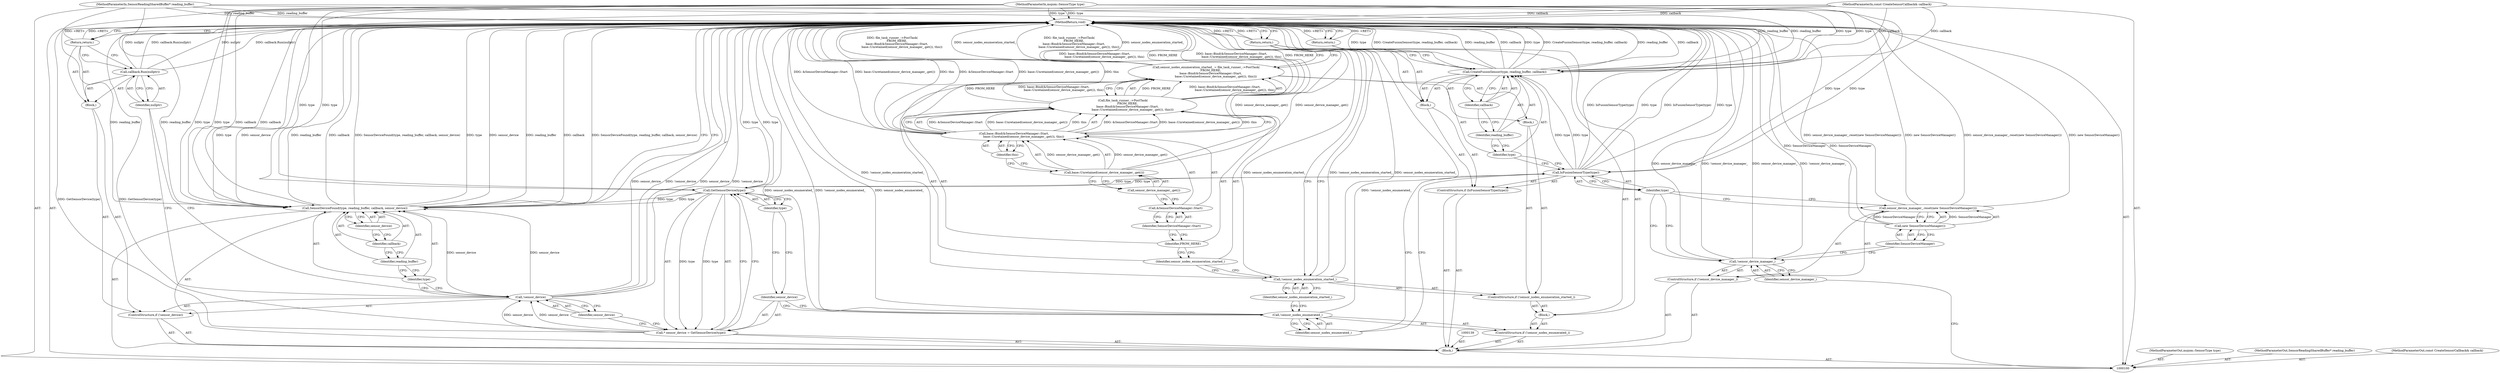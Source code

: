 digraph "0_Chrome_c0c8978849ac57e4ecd613ddc8ff7852a2054734_25" {
"1000156" [label="(MethodReturn,void)"];
"1000119" [label="(Return,return;)"];
"1000120" [label="(ControlStructure,if (!sensor_nodes_enumerated_))"];
"1000123" [label="(Block,)"];
"1000121" [label="(Call,!sensor_nodes_enumerated_)"];
"1000122" [label="(Identifier,sensor_nodes_enumerated_)"];
"1000124" [label="(ControlStructure,if (!sensor_nodes_enumeration_started_))"];
"1000127" [label="(Block,)"];
"1000125" [label="(Call,!sensor_nodes_enumeration_started_)"];
"1000126" [label="(Identifier,sensor_nodes_enumeration_started_)"];
"1000130" [label="(Call,file_task_runner_->PostTask(\n          FROM_HERE,\n          base::Bind(&SensorDeviceManager::Start,\n                     base::Unretained(sensor_device_manager_.get()), this)))"];
"1000128" [label="(Call,sensor_nodes_enumeration_started_ = file_task_runner_->PostTask(\n          FROM_HERE,\n          base::Bind(&SensorDeviceManager::Start,\n                     base::Unretained(sensor_device_manager_.get()), this)))"];
"1000129" [label="(Identifier,sensor_nodes_enumeration_started_)"];
"1000131" [label="(Identifier,FROM_HERE)"];
"1000132" [label="(Call,base::Bind(&SensorDeviceManager::Start,\n                     base::Unretained(sensor_device_manager_.get()), this))"];
"1000133" [label="(Call,&SensorDeviceManager::Start)"];
"1000134" [label="(Identifier,SensorDeviceManager::Start)"];
"1000135" [label="(Call,base::Unretained(sensor_device_manager_.get()))"];
"1000136" [label="(Call,sensor_device_manager_.get())"];
"1000137" [label="(Identifier,this)"];
"1000101" [label="(MethodParameterIn,mojom::SensorType type)"];
"1000228" [label="(MethodParameterOut,mojom::SensorType type)"];
"1000138" [label="(Return,return;)"];
"1000140" [label="(Call,* sensor_device = GetSensorDevice(type))"];
"1000141" [label="(Identifier,sensor_device)"];
"1000142" [label="(Call,GetSensorDevice(type))"];
"1000143" [label="(Identifier,type)"];
"1000144" [label="(ControlStructure,if (!sensor_device))"];
"1000147" [label="(Block,)"];
"1000145" [label="(Call,!sensor_device)"];
"1000146" [label="(Identifier,sensor_device)"];
"1000149" [label="(Identifier,nullptr)"];
"1000148" [label="(Call,callback.Run(nullptr))"];
"1000150" [label="(Return,return;)"];
"1000151" [label="(Call,SensorDeviceFound(type, reading_buffer, callback, sensor_device))"];
"1000152" [label="(Identifier,type)"];
"1000153" [label="(Identifier,reading_buffer)"];
"1000154" [label="(Identifier,callback)"];
"1000155" [label="(Identifier,sensor_device)"];
"1000102" [label="(MethodParameterIn,SensorReadingSharedBuffer* reading_buffer)"];
"1000229" [label="(MethodParameterOut,SensorReadingSharedBuffer* reading_buffer)"];
"1000104" [label="(Block,)"];
"1000103" [label="(MethodParameterIn,const CreateSensorCallback& callback)"];
"1000230" [label="(MethodParameterOut,const CreateSensorCallback& callback)"];
"1000105" [label="(ControlStructure,if (!sensor_device_manager_))"];
"1000106" [label="(Call,!sensor_device_manager_)"];
"1000107" [label="(Identifier,sensor_device_manager_)"];
"1000109" [label="(Call,new SensorDeviceManager())"];
"1000110" [label="(Identifier,SensorDeviceManager)"];
"1000108" [label="(Call,sensor_device_manager_.reset(new SensorDeviceManager()))"];
"1000113" [label="(Identifier,type)"];
"1000111" [label="(ControlStructure,if (IsFusionSensorType(type)))"];
"1000114" [label="(Block,)"];
"1000112" [label="(Call,IsFusionSensorType(type))"];
"1000116" [label="(Identifier,type)"];
"1000117" [label="(Identifier,reading_buffer)"];
"1000115" [label="(Call,CreateFusionSensor(type, reading_buffer, callback))"];
"1000118" [label="(Identifier,callback)"];
"1000156" -> "1000100"  [label="AST: "];
"1000156" -> "1000119"  [label="CFG: "];
"1000156" -> "1000138"  [label="CFG: "];
"1000156" -> "1000150"  [label="CFG: "];
"1000156" -> "1000151"  [label="CFG: "];
"1000119" -> "1000156"  [label="DDG: <RET>"];
"1000138" -> "1000156"  [label="DDG: <RET>"];
"1000115" -> "1000156"  [label="DDG: reading_buffer"];
"1000115" -> "1000156"  [label="DDG: callback"];
"1000115" -> "1000156"  [label="DDG: type"];
"1000115" -> "1000156"  [label="DDG: CreateFusionSensor(type, reading_buffer, callback)"];
"1000140" -> "1000156"  [label="DDG: GetSensorDevice(type)"];
"1000125" -> "1000156"  [label="DDG: !sensor_nodes_enumeration_started_"];
"1000125" -> "1000156"  [label="DDG: sensor_nodes_enumeration_started_"];
"1000108" -> "1000156"  [label="DDG: sensor_device_manager_.reset(new SensorDeviceManager())"];
"1000108" -> "1000156"  [label="DDG: new SensorDeviceManager()"];
"1000130" -> "1000156"  [label="DDG: base::Bind(&SensorDeviceManager::Start,\n                     base::Unretained(sensor_device_manager_.get()), this)"];
"1000130" -> "1000156"  [label="DDG: FROM_HERE"];
"1000151" -> "1000156"  [label="DDG: reading_buffer"];
"1000151" -> "1000156"  [label="DDG: callback"];
"1000151" -> "1000156"  [label="DDG: SensorDeviceFound(type, reading_buffer, callback, sensor_device)"];
"1000151" -> "1000156"  [label="DDG: type"];
"1000151" -> "1000156"  [label="DDG: sensor_device"];
"1000145" -> "1000156"  [label="DDG: sensor_device"];
"1000145" -> "1000156"  [label="DDG: !sensor_device"];
"1000128" -> "1000156"  [label="DDG: file_task_runner_->PostTask(\n          FROM_HERE,\n          base::Bind(&SensorDeviceManager::Start,\n                     base::Unretained(sensor_device_manager_.get()), this))"];
"1000128" -> "1000156"  [label="DDG: sensor_nodes_enumeration_started_"];
"1000106" -> "1000156"  [label="DDG: sensor_device_manager_"];
"1000106" -> "1000156"  [label="DDG: !sensor_device_manager_"];
"1000103" -> "1000156"  [label="DDG: callback"];
"1000121" -> "1000156"  [label="DDG: !sensor_nodes_enumerated_"];
"1000121" -> "1000156"  [label="DDG: sensor_nodes_enumerated_"];
"1000148" -> "1000156"  [label="DDG: nullptr"];
"1000148" -> "1000156"  [label="DDG: callback.Run(nullptr)"];
"1000132" -> "1000156"  [label="DDG: &SensorDeviceManager::Start"];
"1000132" -> "1000156"  [label="DDG: base::Unretained(sensor_device_manager_.get())"];
"1000132" -> "1000156"  [label="DDG: this"];
"1000102" -> "1000156"  [label="DDG: reading_buffer"];
"1000112" -> "1000156"  [label="DDG: IsFusionSensorType(type)"];
"1000112" -> "1000156"  [label="DDG: type"];
"1000101" -> "1000156"  [label="DDG: type"];
"1000109" -> "1000156"  [label="DDG: SensorDeviceManager"];
"1000142" -> "1000156"  [label="DDG: type"];
"1000135" -> "1000156"  [label="DDG: sensor_device_manager_.get()"];
"1000150" -> "1000156"  [label="DDG: <RET>"];
"1000119" -> "1000114"  [label="AST: "];
"1000119" -> "1000115"  [label="CFG: "];
"1000156" -> "1000119"  [label="CFG: "];
"1000119" -> "1000156"  [label="DDG: <RET>"];
"1000120" -> "1000104"  [label="AST: "];
"1000121" -> "1000120"  [label="AST: "];
"1000123" -> "1000120"  [label="AST: "];
"1000123" -> "1000120"  [label="AST: "];
"1000124" -> "1000123"  [label="AST: "];
"1000138" -> "1000123"  [label="AST: "];
"1000121" -> "1000120"  [label="AST: "];
"1000121" -> "1000122"  [label="CFG: "];
"1000122" -> "1000121"  [label="AST: "];
"1000126" -> "1000121"  [label="CFG: "];
"1000141" -> "1000121"  [label="CFG: "];
"1000121" -> "1000156"  [label="DDG: !sensor_nodes_enumerated_"];
"1000121" -> "1000156"  [label="DDG: sensor_nodes_enumerated_"];
"1000122" -> "1000121"  [label="AST: "];
"1000122" -> "1000112"  [label="CFG: "];
"1000121" -> "1000122"  [label="CFG: "];
"1000124" -> "1000123"  [label="AST: "];
"1000125" -> "1000124"  [label="AST: "];
"1000127" -> "1000124"  [label="AST: "];
"1000127" -> "1000124"  [label="AST: "];
"1000128" -> "1000127"  [label="AST: "];
"1000125" -> "1000124"  [label="AST: "];
"1000125" -> "1000126"  [label="CFG: "];
"1000126" -> "1000125"  [label="AST: "];
"1000129" -> "1000125"  [label="CFG: "];
"1000138" -> "1000125"  [label="CFG: "];
"1000125" -> "1000156"  [label="DDG: !sensor_nodes_enumeration_started_"];
"1000125" -> "1000156"  [label="DDG: sensor_nodes_enumeration_started_"];
"1000126" -> "1000125"  [label="AST: "];
"1000126" -> "1000121"  [label="CFG: "];
"1000125" -> "1000126"  [label="CFG: "];
"1000130" -> "1000128"  [label="AST: "];
"1000130" -> "1000132"  [label="CFG: "];
"1000131" -> "1000130"  [label="AST: "];
"1000132" -> "1000130"  [label="AST: "];
"1000128" -> "1000130"  [label="CFG: "];
"1000130" -> "1000156"  [label="DDG: base::Bind(&SensorDeviceManager::Start,\n                     base::Unretained(sensor_device_manager_.get()), this)"];
"1000130" -> "1000156"  [label="DDG: FROM_HERE"];
"1000130" -> "1000128"  [label="DDG: FROM_HERE"];
"1000130" -> "1000128"  [label="DDG: base::Bind(&SensorDeviceManager::Start,\n                     base::Unretained(sensor_device_manager_.get()), this)"];
"1000132" -> "1000130"  [label="DDG: &SensorDeviceManager::Start"];
"1000132" -> "1000130"  [label="DDG: base::Unretained(sensor_device_manager_.get())"];
"1000132" -> "1000130"  [label="DDG: this"];
"1000128" -> "1000127"  [label="AST: "];
"1000128" -> "1000130"  [label="CFG: "];
"1000129" -> "1000128"  [label="AST: "];
"1000130" -> "1000128"  [label="AST: "];
"1000138" -> "1000128"  [label="CFG: "];
"1000128" -> "1000156"  [label="DDG: file_task_runner_->PostTask(\n          FROM_HERE,\n          base::Bind(&SensorDeviceManager::Start,\n                     base::Unretained(sensor_device_manager_.get()), this))"];
"1000128" -> "1000156"  [label="DDG: sensor_nodes_enumeration_started_"];
"1000130" -> "1000128"  [label="DDG: FROM_HERE"];
"1000130" -> "1000128"  [label="DDG: base::Bind(&SensorDeviceManager::Start,\n                     base::Unretained(sensor_device_manager_.get()), this)"];
"1000129" -> "1000128"  [label="AST: "];
"1000129" -> "1000125"  [label="CFG: "];
"1000131" -> "1000129"  [label="CFG: "];
"1000131" -> "1000130"  [label="AST: "];
"1000131" -> "1000129"  [label="CFG: "];
"1000134" -> "1000131"  [label="CFG: "];
"1000132" -> "1000130"  [label="AST: "];
"1000132" -> "1000137"  [label="CFG: "];
"1000133" -> "1000132"  [label="AST: "];
"1000135" -> "1000132"  [label="AST: "];
"1000137" -> "1000132"  [label="AST: "];
"1000130" -> "1000132"  [label="CFG: "];
"1000132" -> "1000156"  [label="DDG: &SensorDeviceManager::Start"];
"1000132" -> "1000156"  [label="DDG: base::Unretained(sensor_device_manager_.get())"];
"1000132" -> "1000156"  [label="DDG: this"];
"1000132" -> "1000130"  [label="DDG: &SensorDeviceManager::Start"];
"1000132" -> "1000130"  [label="DDG: base::Unretained(sensor_device_manager_.get())"];
"1000132" -> "1000130"  [label="DDG: this"];
"1000135" -> "1000132"  [label="DDG: sensor_device_manager_.get()"];
"1000133" -> "1000132"  [label="AST: "];
"1000133" -> "1000134"  [label="CFG: "];
"1000134" -> "1000133"  [label="AST: "];
"1000136" -> "1000133"  [label="CFG: "];
"1000134" -> "1000133"  [label="AST: "];
"1000134" -> "1000131"  [label="CFG: "];
"1000133" -> "1000134"  [label="CFG: "];
"1000135" -> "1000132"  [label="AST: "];
"1000135" -> "1000136"  [label="CFG: "];
"1000136" -> "1000135"  [label="AST: "];
"1000137" -> "1000135"  [label="CFG: "];
"1000135" -> "1000156"  [label="DDG: sensor_device_manager_.get()"];
"1000135" -> "1000132"  [label="DDG: sensor_device_manager_.get()"];
"1000136" -> "1000135"  [label="AST: "];
"1000136" -> "1000133"  [label="CFG: "];
"1000135" -> "1000136"  [label="CFG: "];
"1000137" -> "1000132"  [label="AST: "];
"1000137" -> "1000135"  [label="CFG: "];
"1000132" -> "1000137"  [label="CFG: "];
"1000101" -> "1000100"  [label="AST: "];
"1000101" -> "1000156"  [label="DDG: type"];
"1000101" -> "1000112"  [label="DDG: type"];
"1000101" -> "1000115"  [label="DDG: type"];
"1000101" -> "1000142"  [label="DDG: type"];
"1000101" -> "1000151"  [label="DDG: type"];
"1000228" -> "1000100"  [label="AST: "];
"1000138" -> "1000123"  [label="AST: "];
"1000138" -> "1000128"  [label="CFG: "];
"1000138" -> "1000125"  [label="CFG: "];
"1000156" -> "1000138"  [label="CFG: "];
"1000138" -> "1000156"  [label="DDG: <RET>"];
"1000140" -> "1000104"  [label="AST: "];
"1000140" -> "1000142"  [label="CFG: "];
"1000141" -> "1000140"  [label="AST: "];
"1000142" -> "1000140"  [label="AST: "];
"1000146" -> "1000140"  [label="CFG: "];
"1000140" -> "1000156"  [label="DDG: GetSensorDevice(type)"];
"1000142" -> "1000140"  [label="DDG: type"];
"1000140" -> "1000145"  [label="DDG: sensor_device"];
"1000141" -> "1000140"  [label="AST: "];
"1000141" -> "1000121"  [label="CFG: "];
"1000143" -> "1000141"  [label="CFG: "];
"1000142" -> "1000140"  [label="AST: "];
"1000142" -> "1000143"  [label="CFG: "];
"1000143" -> "1000142"  [label="AST: "];
"1000140" -> "1000142"  [label="CFG: "];
"1000142" -> "1000156"  [label="DDG: type"];
"1000142" -> "1000140"  [label="DDG: type"];
"1000112" -> "1000142"  [label="DDG: type"];
"1000101" -> "1000142"  [label="DDG: type"];
"1000142" -> "1000151"  [label="DDG: type"];
"1000143" -> "1000142"  [label="AST: "];
"1000143" -> "1000141"  [label="CFG: "];
"1000142" -> "1000143"  [label="CFG: "];
"1000144" -> "1000104"  [label="AST: "];
"1000145" -> "1000144"  [label="AST: "];
"1000147" -> "1000144"  [label="AST: "];
"1000147" -> "1000144"  [label="AST: "];
"1000148" -> "1000147"  [label="AST: "];
"1000150" -> "1000147"  [label="AST: "];
"1000145" -> "1000144"  [label="AST: "];
"1000145" -> "1000146"  [label="CFG: "];
"1000146" -> "1000145"  [label="AST: "];
"1000149" -> "1000145"  [label="CFG: "];
"1000152" -> "1000145"  [label="CFG: "];
"1000145" -> "1000156"  [label="DDG: sensor_device"];
"1000145" -> "1000156"  [label="DDG: !sensor_device"];
"1000140" -> "1000145"  [label="DDG: sensor_device"];
"1000145" -> "1000151"  [label="DDG: sensor_device"];
"1000146" -> "1000145"  [label="AST: "];
"1000146" -> "1000140"  [label="CFG: "];
"1000145" -> "1000146"  [label="CFG: "];
"1000149" -> "1000148"  [label="AST: "];
"1000149" -> "1000145"  [label="CFG: "];
"1000148" -> "1000149"  [label="CFG: "];
"1000148" -> "1000147"  [label="AST: "];
"1000148" -> "1000149"  [label="CFG: "];
"1000149" -> "1000148"  [label="AST: "];
"1000150" -> "1000148"  [label="CFG: "];
"1000148" -> "1000156"  [label="DDG: nullptr"];
"1000148" -> "1000156"  [label="DDG: callback.Run(nullptr)"];
"1000150" -> "1000147"  [label="AST: "];
"1000150" -> "1000148"  [label="CFG: "];
"1000156" -> "1000150"  [label="CFG: "];
"1000150" -> "1000156"  [label="DDG: <RET>"];
"1000151" -> "1000104"  [label="AST: "];
"1000151" -> "1000155"  [label="CFG: "];
"1000152" -> "1000151"  [label="AST: "];
"1000153" -> "1000151"  [label="AST: "];
"1000154" -> "1000151"  [label="AST: "];
"1000155" -> "1000151"  [label="AST: "];
"1000156" -> "1000151"  [label="CFG: "];
"1000151" -> "1000156"  [label="DDG: reading_buffer"];
"1000151" -> "1000156"  [label="DDG: callback"];
"1000151" -> "1000156"  [label="DDG: SensorDeviceFound(type, reading_buffer, callback, sensor_device)"];
"1000151" -> "1000156"  [label="DDG: type"];
"1000151" -> "1000156"  [label="DDG: sensor_device"];
"1000142" -> "1000151"  [label="DDG: type"];
"1000101" -> "1000151"  [label="DDG: type"];
"1000102" -> "1000151"  [label="DDG: reading_buffer"];
"1000103" -> "1000151"  [label="DDG: callback"];
"1000145" -> "1000151"  [label="DDG: sensor_device"];
"1000152" -> "1000151"  [label="AST: "];
"1000152" -> "1000145"  [label="CFG: "];
"1000153" -> "1000152"  [label="CFG: "];
"1000153" -> "1000151"  [label="AST: "];
"1000153" -> "1000152"  [label="CFG: "];
"1000154" -> "1000153"  [label="CFG: "];
"1000154" -> "1000151"  [label="AST: "];
"1000154" -> "1000153"  [label="CFG: "];
"1000155" -> "1000154"  [label="CFG: "];
"1000155" -> "1000151"  [label="AST: "];
"1000155" -> "1000154"  [label="CFG: "];
"1000151" -> "1000155"  [label="CFG: "];
"1000102" -> "1000100"  [label="AST: "];
"1000102" -> "1000156"  [label="DDG: reading_buffer"];
"1000102" -> "1000115"  [label="DDG: reading_buffer"];
"1000102" -> "1000151"  [label="DDG: reading_buffer"];
"1000229" -> "1000100"  [label="AST: "];
"1000104" -> "1000100"  [label="AST: "];
"1000105" -> "1000104"  [label="AST: "];
"1000111" -> "1000104"  [label="AST: "];
"1000120" -> "1000104"  [label="AST: "];
"1000139" -> "1000104"  [label="AST: "];
"1000140" -> "1000104"  [label="AST: "];
"1000144" -> "1000104"  [label="AST: "];
"1000151" -> "1000104"  [label="AST: "];
"1000103" -> "1000100"  [label="AST: "];
"1000103" -> "1000156"  [label="DDG: callback"];
"1000103" -> "1000115"  [label="DDG: callback"];
"1000103" -> "1000151"  [label="DDG: callback"];
"1000230" -> "1000100"  [label="AST: "];
"1000105" -> "1000104"  [label="AST: "];
"1000106" -> "1000105"  [label="AST: "];
"1000108" -> "1000105"  [label="AST: "];
"1000106" -> "1000105"  [label="AST: "];
"1000106" -> "1000107"  [label="CFG: "];
"1000107" -> "1000106"  [label="AST: "];
"1000110" -> "1000106"  [label="CFG: "];
"1000113" -> "1000106"  [label="CFG: "];
"1000106" -> "1000156"  [label="DDG: sensor_device_manager_"];
"1000106" -> "1000156"  [label="DDG: !sensor_device_manager_"];
"1000107" -> "1000106"  [label="AST: "];
"1000107" -> "1000100"  [label="CFG: "];
"1000106" -> "1000107"  [label="CFG: "];
"1000109" -> "1000108"  [label="AST: "];
"1000109" -> "1000110"  [label="CFG: "];
"1000110" -> "1000109"  [label="AST: "];
"1000108" -> "1000109"  [label="CFG: "];
"1000109" -> "1000156"  [label="DDG: SensorDeviceManager"];
"1000109" -> "1000108"  [label="DDG: SensorDeviceManager"];
"1000110" -> "1000109"  [label="AST: "];
"1000110" -> "1000106"  [label="CFG: "];
"1000109" -> "1000110"  [label="CFG: "];
"1000108" -> "1000105"  [label="AST: "];
"1000108" -> "1000109"  [label="CFG: "];
"1000109" -> "1000108"  [label="AST: "];
"1000113" -> "1000108"  [label="CFG: "];
"1000108" -> "1000156"  [label="DDG: sensor_device_manager_.reset(new SensorDeviceManager())"];
"1000108" -> "1000156"  [label="DDG: new SensorDeviceManager()"];
"1000109" -> "1000108"  [label="DDG: SensorDeviceManager"];
"1000113" -> "1000112"  [label="AST: "];
"1000113" -> "1000108"  [label="CFG: "];
"1000113" -> "1000106"  [label="CFG: "];
"1000112" -> "1000113"  [label="CFG: "];
"1000111" -> "1000104"  [label="AST: "];
"1000112" -> "1000111"  [label="AST: "];
"1000114" -> "1000111"  [label="AST: "];
"1000114" -> "1000111"  [label="AST: "];
"1000115" -> "1000114"  [label="AST: "];
"1000119" -> "1000114"  [label="AST: "];
"1000112" -> "1000111"  [label="AST: "];
"1000112" -> "1000113"  [label="CFG: "];
"1000113" -> "1000112"  [label="AST: "];
"1000116" -> "1000112"  [label="CFG: "];
"1000122" -> "1000112"  [label="CFG: "];
"1000112" -> "1000156"  [label="DDG: IsFusionSensorType(type)"];
"1000112" -> "1000156"  [label="DDG: type"];
"1000101" -> "1000112"  [label="DDG: type"];
"1000112" -> "1000115"  [label="DDG: type"];
"1000112" -> "1000142"  [label="DDG: type"];
"1000116" -> "1000115"  [label="AST: "];
"1000116" -> "1000112"  [label="CFG: "];
"1000117" -> "1000116"  [label="CFG: "];
"1000117" -> "1000115"  [label="AST: "];
"1000117" -> "1000116"  [label="CFG: "];
"1000118" -> "1000117"  [label="CFG: "];
"1000115" -> "1000114"  [label="AST: "];
"1000115" -> "1000118"  [label="CFG: "];
"1000116" -> "1000115"  [label="AST: "];
"1000117" -> "1000115"  [label="AST: "];
"1000118" -> "1000115"  [label="AST: "];
"1000119" -> "1000115"  [label="CFG: "];
"1000115" -> "1000156"  [label="DDG: reading_buffer"];
"1000115" -> "1000156"  [label="DDG: callback"];
"1000115" -> "1000156"  [label="DDG: type"];
"1000115" -> "1000156"  [label="DDG: CreateFusionSensor(type, reading_buffer, callback)"];
"1000112" -> "1000115"  [label="DDG: type"];
"1000101" -> "1000115"  [label="DDG: type"];
"1000102" -> "1000115"  [label="DDG: reading_buffer"];
"1000103" -> "1000115"  [label="DDG: callback"];
"1000118" -> "1000115"  [label="AST: "];
"1000118" -> "1000117"  [label="CFG: "];
"1000115" -> "1000118"  [label="CFG: "];
}
